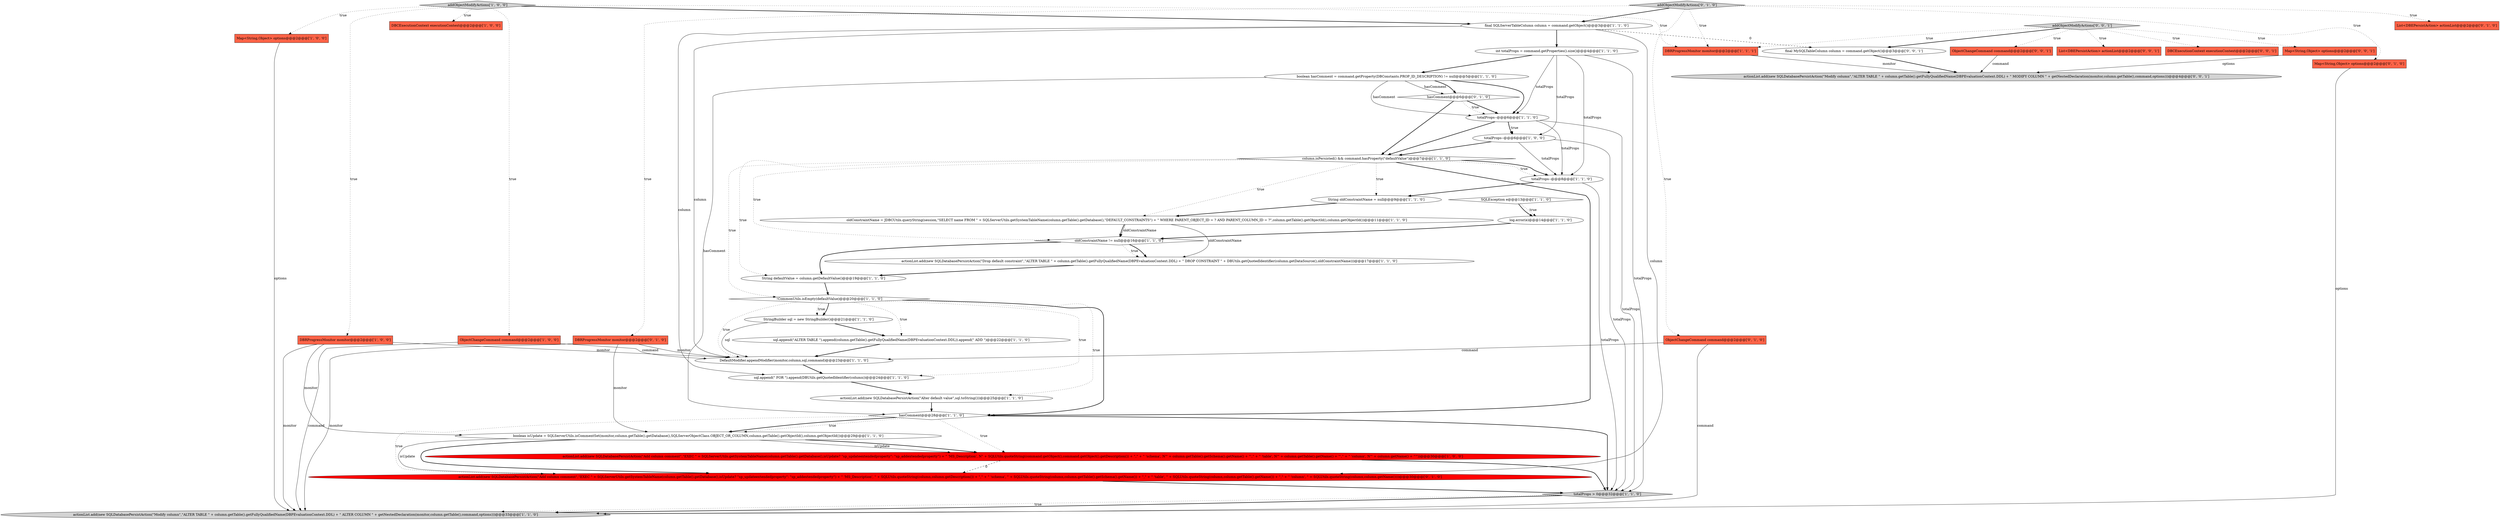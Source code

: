 digraph {
15 [style = filled, label = "String oldConstraintName = null@@@9@@@['1', '1', '0']", fillcolor = white, shape = ellipse image = "AAA0AAABBB1BBB"];
27 [style = filled, label = "hasComment@@@28@@@['1', '1', '0']", fillcolor = white, shape = diamond image = "AAA0AAABBB1BBB"];
6 [style = filled, label = "DefaultModifier.appendModifier(monitor,column,sql,command)@@@23@@@['1', '1', '0']", fillcolor = white, shape = ellipse image = "AAA0AAABBB1BBB"];
9 [style = filled, label = "actionList.add(new SQLDatabasePersistAction(\"Modify column\",\"ALTER TABLE \" + column.getTable().getFullyQualifiedName(DBPEvaluationContext.DDL) + \" ALTER COLUMN \" + getNestedDeclaration(monitor,column.getTable(),command,options)))@@@33@@@['1', '1', '0']", fillcolor = lightgray, shape = ellipse image = "AAA0AAABBB1BBB"];
7 [style = filled, label = "oldConstraintName != null@@@16@@@['1', '1', '0']", fillcolor = white, shape = diamond image = "AAA0AAABBB1BBB"];
31 [style = filled, label = "addObjectModifyActions['0', '1', '0']", fillcolor = lightgray, shape = diamond image = "AAA0AAABBB2BBB"];
14 [style = filled, label = "DBCExecutionContext executionContext@@@2@@@['1', '0', '0']", fillcolor = tomato, shape = box image = "AAA0AAABBB1BBB"];
29 [style = filled, label = "!CommonUtils.isEmpty(defaultValue)@@@20@@@['1', '1', '0']", fillcolor = white, shape = diamond image = "AAA0AAABBB1BBB"];
22 [style = filled, label = "totalProps--@@@6@@@['1', '1', '0']", fillcolor = white, shape = ellipse image = "AAA0AAABBB1BBB"];
30 [style = filled, label = "StringBuilder sql = new StringBuilder()@@@21@@@['1', '1', '0']", fillcolor = white, shape = ellipse image = "AAA0AAABBB1BBB"];
20 [style = filled, label = "ObjectChangeCommand command@@@2@@@['1', '0', '0']", fillcolor = tomato, shape = box image = "AAA0AAABBB1BBB"];
2 [style = filled, label = "totalProps--@@@6@@@['1', '0', '0']", fillcolor = white, shape = ellipse image = "AAA0AAABBB1BBB"];
32 [style = filled, label = "List<DBEPersistAction> actionList@@@2@@@['0', '1', '0']", fillcolor = tomato, shape = box image = "AAA0AAABBB2BBB"];
35 [style = filled, label = "ObjectChangeCommand command@@@2@@@['0', '1', '0']", fillcolor = tomato, shape = box image = "AAA0AAABBB2BBB"];
23 [style = filled, label = "log.error(e)@@@14@@@['1', '1', '0']", fillcolor = white, shape = ellipse image = "AAA0AAABBB1BBB"];
0 [style = filled, label = "column.isPersisted() && command.hasProperty(\"defaultValue\")@@@7@@@['1', '1', '0']", fillcolor = white, shape = diamond image = "AAA0AAABBB1BBB"];
25 [style = filled, label = "actionList.add(new SQLDatabasePersistAction(\"Drop default constraint\",\"ALTER TABLE \" + column.getTable().getFullyQualifiedName(DBPEvaluationContext.DDL) + \" DROP CONSTRAINT \" + DBUtils.getQuotedIdentifier(column.getDataSource(),oldConstraintName)))@@@17@@@['1', '1', '0']", fillcolor = white, shape = ellipse image = "AAA0AAABBB1BBB"];
12 [style = filled, label = "actionList.add(new SQLDatabasePersistAction(\"Add column comment\",\"EXEC \" + SQLServerUtils.getSystemTableName(column.getTable().getDatabase(),isUpdate? \"sp_updateextendedproperty\": \"sp_addextendedproperty\") + \" 'MS_Description', N\" + SQLUtils.quoteString(command.getObject(),command.getObject().getDescription()) + \",\" + \" 'schema', N'\" + column.getTable().getSchema().getName() + \"',\" + \" 'table', N'\" + column.getTable().getName() + \"',\" + \" 'column', N'\" + column.getName() + \"'\"))@@@30@@@['1', '0', '0']", fillcolor = red, shape = ellipse image = "AAA1AAABBB1BBB"];
21 [style = filled, label = "DBRProgressMonitor monitor@@@2@@@['1', '1', '1']", fillcolor = tomato, shape = box image = "AAA0AAABBB1BBB"];
1 [style = filled, label = "Map<String,Object> options@@@2@@@['1', '0', '0']", fillcolor = tomato, shape = box image = "AAA0AAABBB1BBB"];
18 [style = filled, label = "sql.append(\"ALTER TABLE \").append(column.getTable().getFullyQualifiedName(DBPEvaluationContext.DDL)).append(\" ADD \")@@@22@@@['1', '1', '0']", fillcolor = white, shape = ellipse image = "AAA0AAABBB1BBB"];
19 [style = filled, label = "boolean hasComment = command.getProperty(DBConstants.PROP_ID_DESCRIPTION) != null@@@5@@@['1', '1', '0']", fillcolor = white, shape = ellipse image = "AAA0AAABBB1BBB"];
17 [style = filled, label = "DBRProgressMonitor monitor@@@2@@@['1', '0', '0']", fillcolor = tomato, shape = box image = "AAA0AAABBB1BBB"];
8 [style = filled, label = "actionList.add(new SQLDatabasePersistAction(\"Alter default value\",sql.toString()))@@@25@@@['1', '1', '0']", fillcolor = white, shape = ellipse image = "AAA0AAABBB1BBB"];
37 [style = filled, label = "actionList.add(new SQLDatabasePersistAction(\"Add column comment\",\"EXEC \" + SQLServerUtils.getSystemTableName(column.getTable().getDatabase(),isUpdate? \"sp_updateextendedproperty\": \"sp_addextendedproperty\") + \" 'MS_Description', \" + SQLUtils.quoteString(column,column.getDescription()) + \",\" + \" 'schema', \" + SQLUtils.quoteString(column,column.getTable().getSchema().getName()) + \",\" + \" 'table', \" + SQLUtils.quoteString(column,column.getTable().getName()) + \",\" + \" 'column', \" + SQLUtils.quoteString(column,column.getName())))@@@30@@@['0', '1', '0']", fillcolor = red, shape = ellipse image = "AAA1AAABBB2BBB"];
28 [style = filled, label = "String defaultValue = column.getDefaultValue()@@@19@@@['1', '1', '0']", fillcolor = white, shape = ellipse image = "AAA0AAABBB1BBB"];
41 [style = filled, label = "List<DBEPersistAction> actionList@@@2@@@['0', '0', '1']", fillcolor = tomato, shape = box image = "AAA0AAABBB3BBB"];
26 [style = filled, label = "int totalProps = command.getProperties().size()@@@4@@@['1', '1', '0']", fillcolor = white, shape = ellipse image = "AAA0AAABBB1BBB"];
39 [style = filled, label = "actionList.add(new SQLDatabasePersistAction(\"Modify column\",\"ALTER TABLE \" + column.getTable().getFullyQualifiedName(DBPEvaluationContext.DDL) + \" MODIFY COLUMN \" + getNestedDeclaration(monitor,column.getTable(),command,options)))@@@4@@@['0', '0', '1']", fillcolor = lightgray, shape = ellipse image = "AAA0AAABBB3BBB"];
34 [style = filled, label = "DBRProgressMonitor monitor@@@2@@@['0', '1', '0']", fillcolor = tomato, shape = box image = "AAA0AAABBB2BBB"];
10 [style = filled, label = "addObjectModifyActions['1', '0', '0']", fillcolor = lightgray, shape = diamond image = "AAA0AAABBB1BBB"];
11 [style = filled, label = "SQLException e@@@13@@@['1', '1', '0']", fillcolor = white, shape = diamond image = "AAA0AAABBB1BBB"];
44 [style = filled, label = "final MySQLTableColumn column = command.getObject()@@@3@@@['0', '0', '1']", fillcolor = white, shape = ellipse image = "AAA0AAABBB3BBB"];
4 [style = filled, label = "boolean isUpdate = SQLServerUtils.isCommentSet(monitor,column.getTable().getDatabase(),SQLServerObjectClass.OBJECT_OR_COLUMN,column.getTable().getObjectId(),column.getObjectId())@@@29@@@['1', '1', '0']", fillcolor = white, shape = ellipse image = "AAA0AAABBB1BBB"];
16 [style = filled, label = "totalProps--@@@8@@@['1', '1', '0']", fillcolor = white, shape = ellipse image = "AAA0AAABBB1BBB"];
43 [style = filled, label = "addObjectModifyActions['0', '0', '1']", fillcolor = lightgray, shape = diamond image = "AAA0AAABBB3BBB"];
5 [style = filled, label = "final SQLServerTableColumn column = command.getObject()@@@3@@@['1', '1', '0']", fillcolor = white, shape = ellipse image = "AAA0AAABBB1BBB"];
40 [style = filled, label = "DBCExecutionContext executionContext@@@2@@@['0', '0', '1']", fillcolor = tomato, shape = box image = "AAA0AAABBB3BBB"];
3 [style = filled, label = "sql.append(\" FOR \").append(DBUtils.getQuotedIdentifier(column))@@@24@@@['1', '1', '0']", fillcolor = white, shape = ellipse image = "AAA0AAABBB1BBB"];
13 [style = filled, label = "totalProps > 0@@@32@@@['1', '1', '0']", fillcolor = lightgray, shape = diamond image = "AAA0AAABBB1BBB"];
24 [style = filled, label = "oldConstraintName = JDBCUtils.queryString(session,\"SELECT name FROM \" + SQLServerUtils.getSystemTableName(column.getTable().getDatabase(),\"DEFAULT_CONSTRAINTS\") + \" WHERE PARENT_OBJECT_ID = ? AND PARENT_COLUMN_ID = ?\",column.getTable().getObjectId(),column.getObjectId())@@@11@@@['1', '1', '0']", fillcolor = white, shape = ellipse image = "AAA0AAABBB1BBB"];
33 [style = filled, label = "hasComment@@@6@@@['0', '1', '0']", fillcolor = white, shape = diamond image = "AAA0AAABBB2BBB"];
38 [style = filled, label = "Map<String,Object> options@@@2@@@['0', '0', '1']", fillcolor = tomato, shape = box image = "AAA0AAABBB3BBB"];
42 [style = filled, label = "ObjectChangeCommand command@@@2@@@['0', '0', '1']", fillcolor = tomato, shape = box image = "AAA0AAABBB3BBB"];
36 [style = filled, label = "Map<String,Object> options@@@2@@@['0', '1', '0']", fillcolor = tomato, shape = box image = "AAA0AAABBB2BBB"];
27->13 [style = bold, label=""];
30->6 [style = solid, label="sql"];
6->3 [style = bold, label=""];
29->30 [style = bold, label=""];
35->9 [style = solid, label="command"];
42->39 [style = solid, label="command"];
17->6 [style = solid, label="monitor"];
34->6 [style = solid, label="monitor"];
35->6 [style = solid, label="command"];
19->27 [style = solid, label="hasComment"];
30->18 [style = bold, label=""];
29->8 [style = dotted, label="true"];
33->0 [style = bold, label=""];
31->21 [style = dotted, label="true"];
22->16 [style = solid, label="totalProps"];
22->0 [style = bold, label=""];
10->20 [style = dotted, label="true"];
0->24 [style = dotted, label="true"];
26->22 [style = solid, label="totalProps"];
5->3 [style = solid, label="column"];
24->7 [style = solid, label="oldConstraintName"];
31->34 [style = dotted, label="true"];
36->9 [style = solid, label="options"];
19->33 [style = solid, label="hasComment"];
10->1 [style = dotted, label="true"];
8->27 [style = bold, label=""];
43->44 [style = bold, label=""];
20->9 [style = solid, label="command"];
19->22 [style = solid, label="hasComment"];
5->6 [style = solid, label="column"];
0->7 [style = dotted, label="true"];
13->9 [style = dotted, label="true"];
1->9 [style = solid, label="options"];
34->4 [style = solid, label="monitor"];
29->18 [style = dotted, label="true"];
25->28 [style = bold, label=""];
12->37 [style = dashed, label="0"];
31->5 [style = bold, label=""];
2->16 [style = solid, label="totalProps"];
16->13 [style = solid, label="totalProps"];
29->27 [style = bold, label=""];
4->12 [style = solid, label="isUpdate"];
23->7 [style = bold, label=""];
37->13 [style = bold, label=""];
34->9 [style = solid, label="monitor"];
24->7 [style = bold, label=""];
19->22 [style = bold, label=""];
38->39 [style = solid, label="options"];
19->33 [style = bold, label=""];
28->29 [style = bold, label=""];
43->38 [style = dotted, label="true"];
29->6 [style = dotted, label="true"];
0->16 [style = bold, label=""];
22->2 [style = bold, label=""];
31->35 [style = dotted, label="true"];
2->13 [style = solid, label="totalProps"];
5->26 [style = bold, label=""];
26->19 [style = bold, label=""];
27->37 [style = dotted, label="true"];
27->4 [style = dotted, label="true"];
10->17 [style = dotted, label="true"];
12->13 [style = bold, label=""];
2->0 [style = bold, label=""];
10->5 [style = bold, label=""];
7->28 [style = bold, label=""];
18->6 [style = bold, label=""];
20->6 [style = solid, label="command"];
3->8 [style = bold, label=""];
4->12 [style = bold, label=""];
43->40 [style = dotted, label="true"];
13->9 [style = bold, label=""];
0->16 [style = dotted, label="true"];
4->37 [style = solid, label="isUpdate"];
29->3 [style = dotted, label="true"];
33->22 [style = bold, label=""];
21->39 [style = solid, label="monitor"];
16->15 [style = bold, label=""];
5->44 [style = dashed, label="0"];
0->28 [style = dotted, label="true"];
0->27 [style = bold, label=""];
0->15 [style = dotted, label="true"];
5->37 [style = solid, label="column"];
11->23 [style = dotted, label="true"];
26->16 [style = solid, label="totalProps"];
43->42 [style = dotted, label="true"];
27->12 [style = dotted, label="true"];
44->39 [style = bold, label=""];
22->2 [style = dotted, label="true"];
31->32 [style = dotted, label="true"];
26->2 [style = solid, label="totalProps"];
10->14 [style = dotted, label="true"];
27->4 [style = bold, label=""];
26->13 [style = solid, label="totalProps"];
0->29 [style = dotted, label="true"];
4->37 [style = bold, label=""];
22->13 [style = solid, label="totalProps"];
15->24 [style = bold, label=""];
7->25 [style = dotted, label="true"];
29->30 [style = dotted, label="true"];
43->41 [style = dotted, label="true"];
7->25 [style = bold, label=""];
24->25 [style = solid, label="oldConstraintName"];
33->22 [style = dotted, label="true"];
10->21 [style = dotted, label="true"];
11->23 [style = bold, label=""];
31->36 [style = dotted, label="true"];
17->4 [style = solid, label="monitor"];
43->21 [style = dotted, label="true"];
17->9 [style = solid, label="monitor"];
}
